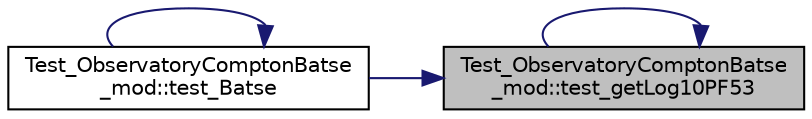 digraph "Test_ObservatoryComptonBatse_mod::test_getLog10PF53"
{
 // LATEX_PDF_SIZE
  edge [fontname="Helvetica",fontsize="10",labelfontname="Helvetica",labelfontsize="10"];
  node [fontname="Helvetica",fontsize="10",shape=record];
  rankdir="RL";
  Node1 [label="Test_ObservatoryComptonBatse\l_mod::test_getLog10PF53",height=0.2,width=0.4,color="black", fillcolor="grey75", style="filled", fontcolor="black",tooltip=" "];
  Node1 -> Node2 [dir="back",color="midnightblue",fontsize="10",style="solid",fontname="Helvetica"];
  Node2 [label="Test_ObservatoryComptonBatse\l_mod::test_Batse",height=0.2,width=0.4,color="black", fillcolor="white", style="filled",URL="$namespaceTest__ObservatoryComptonBatse__mod.html#af8004382b43f17f820cffeae470f6216",tooltip=" "];
  Node2 -> Node2 [dir="back",color="midnightblue",fontsize="10",style="solid",fontname="Helvetica"];
  Node1 -> Node1 [dir="back",color="midnightblue",fontsize="10",style="solid",fontname="Helvetica"];
}
